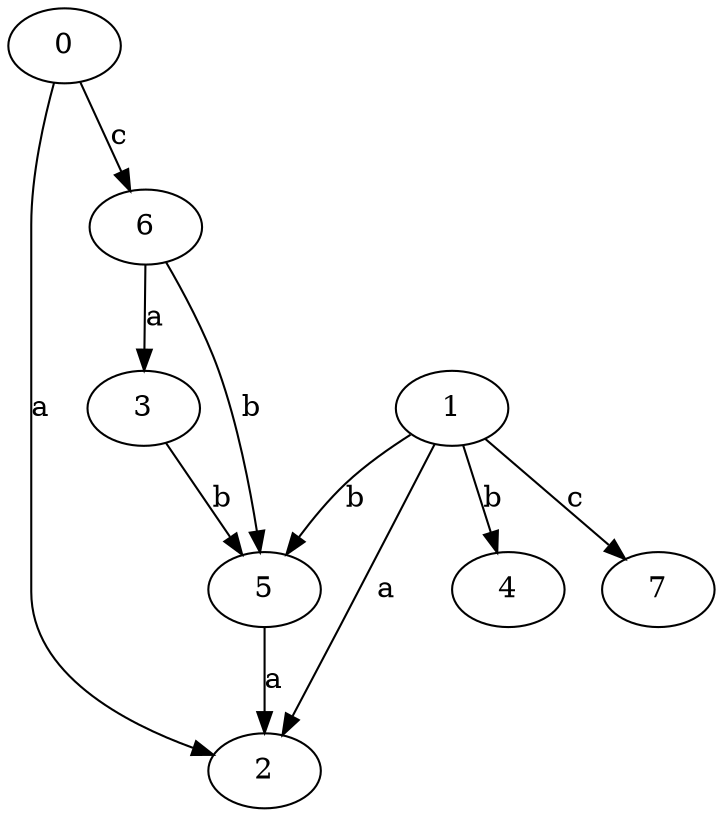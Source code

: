 strict digraph  {
0;
1;
2;
3;
4;
5;
6;
7;
0 -> 2  [label=a];
0 -> 6  [label=c];
1 -> 2  [label=a];
1 -> 4  [label=b];
1 -> 5  [label=b];
1 -> 7  [label=c];
3 -> 5  [label=b];
5 -> 2  [label=a];
6 -> 3  [label=a];
6 -> 5  [label=b];
}
